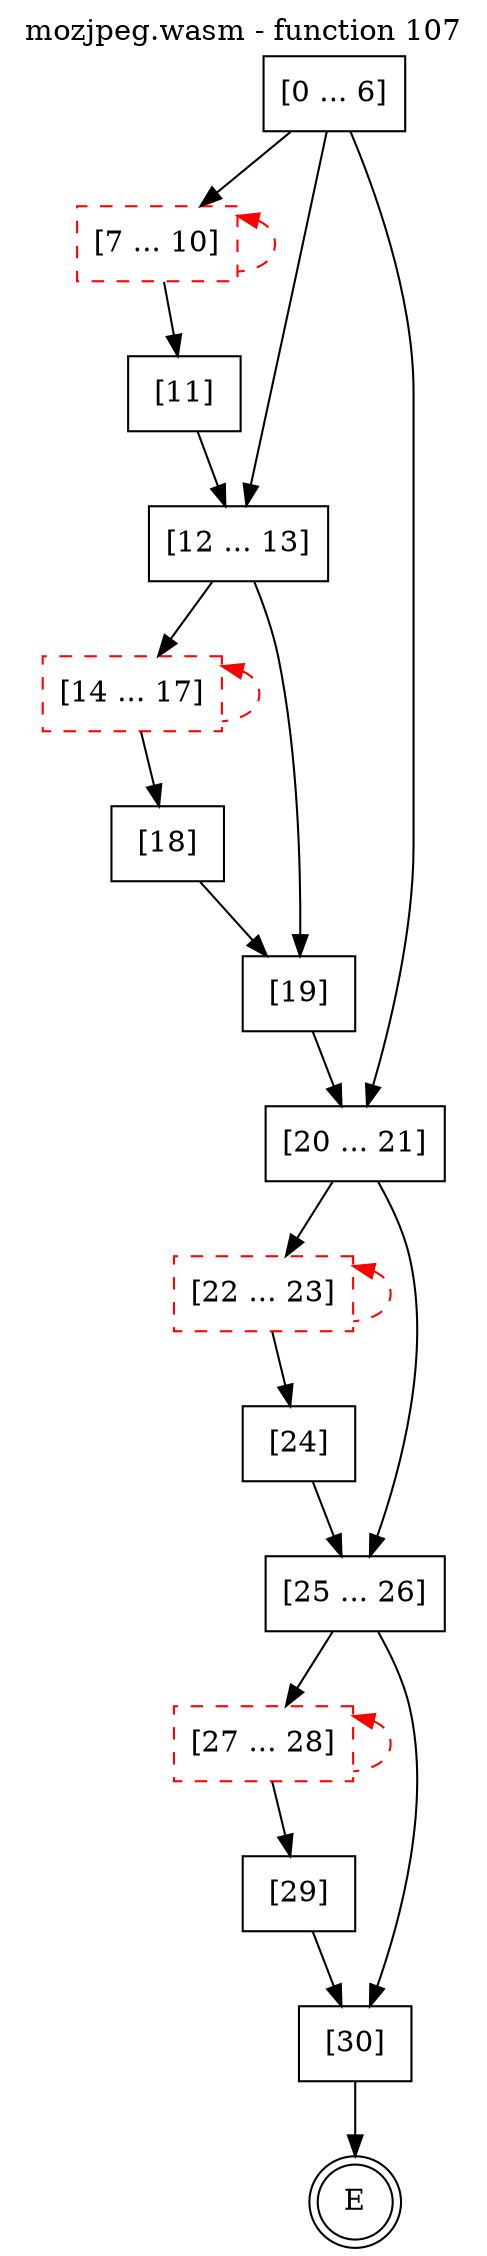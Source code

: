 digraph finite_state_machine {
    label = "mozjpeg.wasm - function 107"
    labelloc =  t
    labelfontsize = 16
    labelfontcolor = black
    labelfontname = "Helvetica"
    node [shape = doublecircle]; E ;
    node [shape = box];
    node [shape=box, color=black, style=solid] 0[label="[0 ... 6]"]
    node [shape=box, color=red, style=dashed] 7[label="[7 ... 10]"]
    node [shape=box, color=black, style=solid] 11[label="[11]"]
    node [shape=box, color=black, style=solid] 12[label="[12 ... 13]"]
    node [shape=box, color=red, style=dashed] 14[label="[14 ... 17]"]
    node [shape=box, color=black, style=solid] 18[label="[18]"]
    node [shape=box, color=black, style=solid] 19[label="[19]"]
    node [shape=box, color=black, style=solid] 20[label="[20 ... 21]"]
    node [shape=box, color=red, style=dashed] 22[label="[22 ... 23]"]
    node [shape=box, color=black, style=solid] 24[label="[24]"]
    node [shape=box, color=black, style=solid] 25[label="[25 ... 26]"]
    node [shape=box, color=red, style=dashed] 27[label="[27 ... 28]"]
    node [shape=box, color=black, style=solid] 29[label="[29]"]
    node [shape=box, color=black, style=solid] 30[label="[30]"]
    0 -> 7;
    0 -> 12;
    0 -> 20;
    7 -> 11;
    7 -> 7[style="dashed" color="red" dir=back];
    11 -> 12;
    12 -> 14;
    12 -> 19;
    14 -> 18;
    14 -> 14[style="dashed" color="red" dir=back];
    18 -> 19;
    19 -> 20;
    20 -> 22;
    20 -> 25;
    22 -> 24;
    22 -> 22[style="dashed" color="red" dir=back];
    24 -> 25;
    25 -> 27;
    25 -> 30;
    27 -> 29;
    27 -> 27[style="dashed" color="red" dir=back];
    29 -> 30;
    30 -> E;
}
